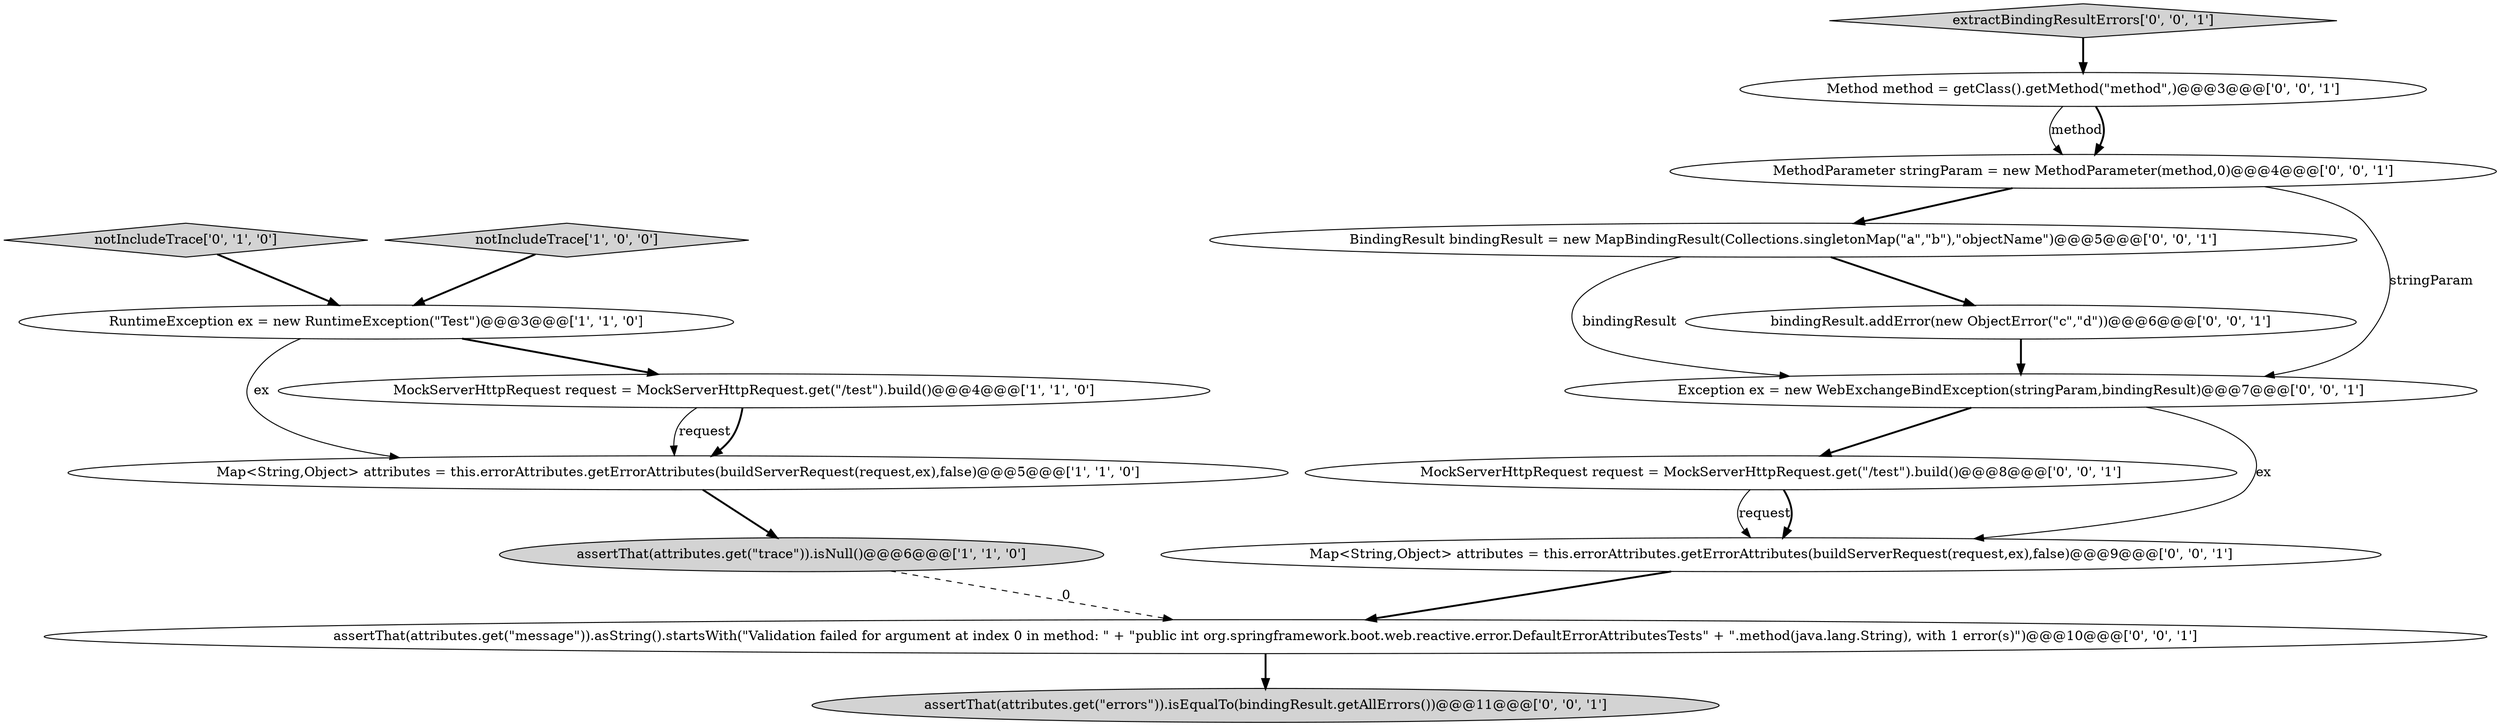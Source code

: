 digraph {
10 [style = filled, label = "BindingResult bindingResult = new MapBindingResult(Collections.singletonMap(\"a\",\"b\"),\"objectName\")@@@5@@@['0', '0', '1']", fillcolor = white, shape = ellipse image = "AAA0AAABBB3BBB"];
2 [style = filled, label = "Map<String,Object> attributes = this.errorAttributes.getErrorAttributes(buildServerRequest(request,ex),false)@@@5@@@['1', '1', '0']", fillcolor = white, shape = ellipse image = "AAA0AAABBB1BBB"];
9 [style = filled, label = "MockServerHttpRequest request = MockServerHttpRequest.get(\"/test\").build()@@@8@@@['0', '0', '1']", fillcolor = white, shape = ellipse image = "AAA0AAABBB3BBB"];
11 [style = filled, label = "assertThat(attributes.get(\"errors\")).isEqualTo(bindingResult.getAllErrors())@@@11@@@['0', '0', '1']", fillcolor = lightgray, shape = ellipse image = "AAA0AAABBB3BBB"];
0 [style = filled, label = "assertThat(attributes.get(\"trace\")).isNull()@@@6@@@['1', '1', '0']", fillcolor = lightgray, shape = ellipse image = "AAA0AAABBB1BBB"];
13 [style = filled, label = "Map<String,Object> attributes = this.errorAttributes.getErrorAttributes(buildServerRequest(request,ex),false)@@@9@@@['0', '0', '1']", fillcolor = white, shape = ellipse image = "AAA0AAABBB3BBB"];
5 [style = filled, label = "notIncludeTrace['0', '1', '0']", fillcolor = lightgray, shape = diamond image = "AAA0AAABBB2BBB"];
3 [style = filled, label = "RuntimeException ex = new RuntimeException(\"Test\")@@@3@@@['1', '1', '0']", fillcolor = white, shape = ellipse image = "AAA0AAABBB1BBB"];
6 [style = filled, label = "assertThat(attributes.get(\"message\")).asString().startsWith(\"Validation failed for argument at index 0 in method: \" + \"public int org.springframework.boot.web.reactive.error.DefaultErrorAttributesTests\" + \".method(java.lang.String), with 1 error(s)\")@@@10@@@['0', '0', '1']", fillcolor = white, shape = ellipse image = "AAA0AAABBB3BBB"];
1 [style = filled, label = "notIncludeTrace['1', '0', '0']", fillcolor = lightgray, shape = diamond image = "AAA0AAABBB1BBB"];
12 [style = filled, label = "Exception ex = new WebExchangeBindException(stringParam,bindingResult)@@@7@@@['0', '0', '1']", fillcolor = white, shape = ellipse image = "AAA0AAABBB3BBB"];
14 [style = filled, label = "bindingResult.addError(new ObjectError(\"c\",\"d\"))@@@6@@@['0', '0', '1']", fillcolor = white, shape = ellipse image = "AAA0AAABBB3BBB"];
15 [style = filled, label = "Method method = getClass().getMethod(\"method\",)@@@3@@@['0', '0', '1']", fillcolor = white, shape = ellipse image = "AAA0AAABBB3BBB"];
7 [style = filled, label = "extractBindingResultErrors['0', '0', '1']", fillcolor = lightgray, shape = diamond image = "AAA0AAABBB3BBB"];
8 [style = filled, label = "MethodParameter stringParam = new MethodParameter(method,0)@@@4@@@['0', '0', '1']", fillcolor = white, shape = ellipse image = "AAA0AAABBB3BBB"];
4 [style = filled, label = "MockServerHttpRequest request = MockServerHttpRequest.get(\"/test\").build()@@@4@@@['1', '1', '0']", fillcolor = white, shape = ellipse image = "AAA0AAABBB1BBB"];
5->3 [style = bold, label=""];
8->10 [style = bold, label=""];
8->12 [style = solid, label="stringParam"];
4->2 [style = solid, label="request"];
10->14 [style = bold, label=""];
0->6 [style = dashed, label="0"];
1->3 [style = bold, label=""];
3->2 [style = solid, label="ex"];
4->2 [style = bold, label=""];
12->9 [style = bold, label=""];
3->4 [style = bold, label=""];
9->13 [style = solid, label="request"];
2->0 [style = bold, label=""];
15->8 [style = solid, label="method"];
6->11 [style = bold, label=""];
14->12 [style = bold, label=""];
10->12 [style = solid, label="bindingResult"];
7->15 [style = bold, label=""];
13->6 [style = bold, label=""];
12->13 [style = solid, label="ex"];
15->8 [style = bold, label=""];
9->13 [style = bold, label=""];
}
